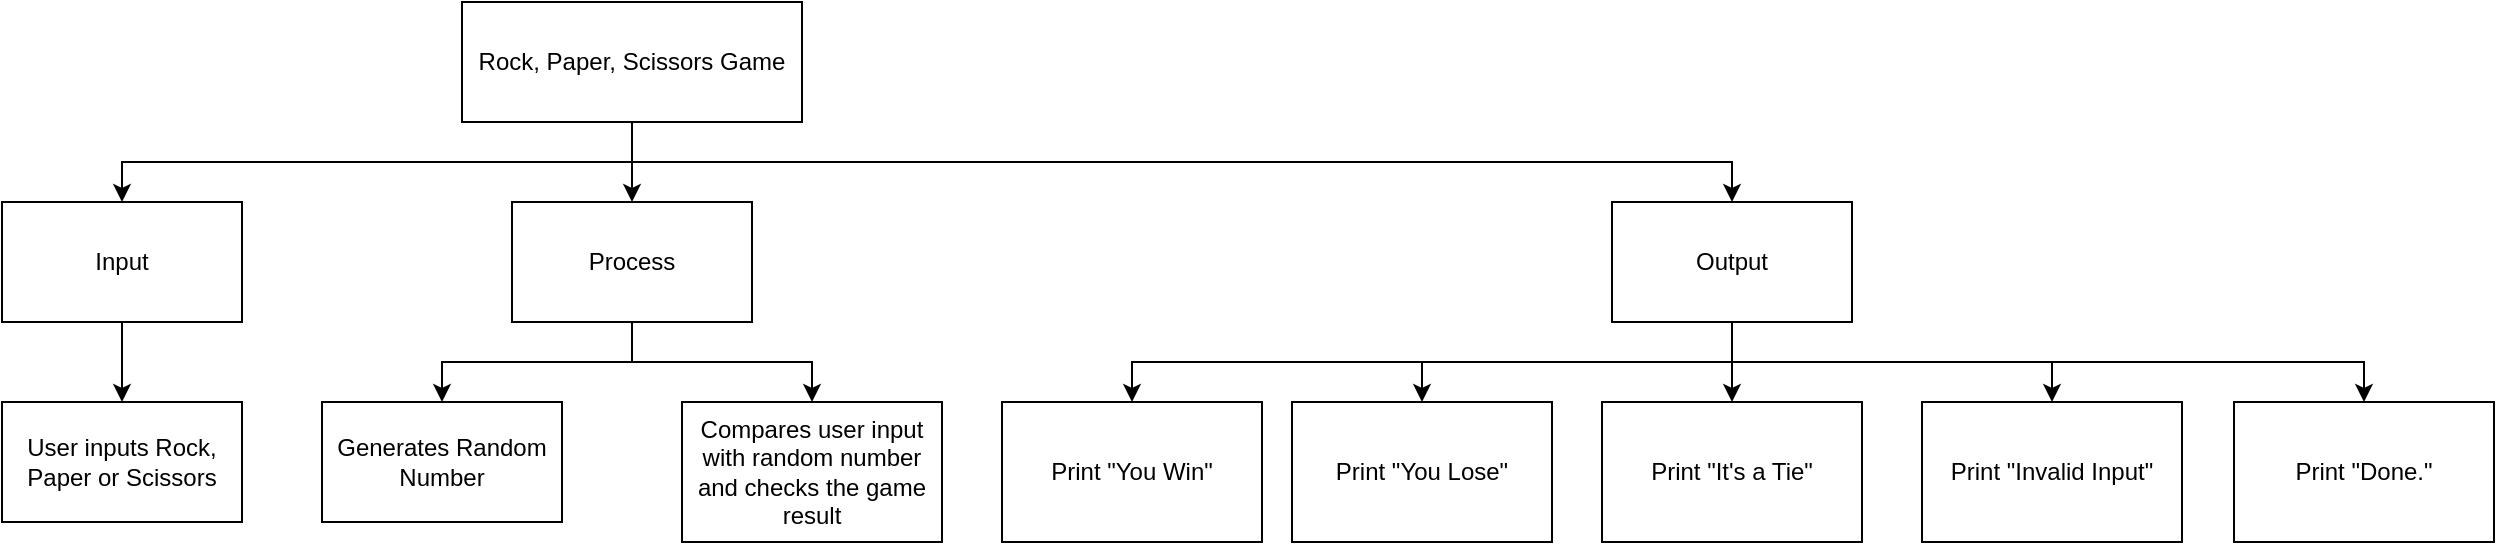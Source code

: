 <mxfile>
    <diagram id="X57YnfuRQmc_oqfZ5gvb" name="Page-1">
        <mxGraphModel dx="736" dy="560" grid="1" gridSize="10" guides="1" tooltips="1" connect="1" arrows="1" fold="1" page="1" pageScale="1" pageWidth="827" pageHeight="1169" math="0" shadow="0">
            <root>
                <mxCell id="0"/>
                <mxCell id="1" parent="0"/>
                <mxCell id="6" style="edgeStyle=elbowEdgeStyle;html=1;entryX=0.5;entryY=0;entryDx=0;entryDy=0;elbow=vertical;rounded=0;" edge="1" parent="1" source="2" target="3">
                    <mxGeometry relative="1" as="geometry"/>
                </mxCell>
                <mxCell id="7" style="edgeStyle=elbowEdgeStyle;rounded=0;elbow=vertical;html=1;" edge="1" parent="1" source="2" target="4">
                    <mxGeometry relative="1" as="geometry"/>
                </mxCell>
                <mxCell id="8" style="edgeStyle=elbowEdgeStyle;rounded=0;elbow=vertical;html=1;entryX=0.5;entryY=0;entryDx=0;entryDy=0;" edge="1" parent="1" source="2" target="5">
                    <mxGeometry relative="1" as="geometry"/>
                </mxCell>
                <mxCell id="2" value="Rock, Paper, Scissors Game" style="rounded=0;whiteSpace=wrap;html=1;" vertex="1" parent="1">
                    <mxGeometry x="290" y="100" width="170" height="60" as="geometry"/>
                </mxCell>
                <mxCell id="10" style="edgeStyle=elbowEdgeStyle;rounded=0;elbow=vertical;html=1;" edge="1" parent="1" source="3" target="9">
                    <mxGeometry relative="1" as="geometry"/>
                </mxCell>
                <mxCell id="3" value="Input" style="rounded=0;whiteSpace=wrap;html=1;" vertex="1" parent="1">
                    <mxGeometry x="60" y="200" width="120" height="60" as="geometry"/>
                </mxCell>
                <mxCell id="12" style="edgeStyle=elbowEdgeStyle;rounded=0;elbow=vertical;html=1;entryX=0.5;entryY=0;entryDx=0;entryDy=0;" edge="1" parent="1" source="4" target="11">
                    <mxGeometry relative="1" as="geometry"/>
                </mxCell>
                <mxCell id="14" style="edgeStyle=elbowEdgeStyle;rounded=0;elbow=vertical;html=1;entryX=0.5;entryY=0;entryDx=0;entryDy=0;" edge="1" parent="1" source="4" target="13">
                    <mxGeometry relative="1" as="geometry"/>
                </mxCell>
                <mxCell id="4" value="Process" style="rounded=0;whiteSpace=wrap;html=1;" vertex="1" parent="1">
                    <mxGeometry x="315" y="200" width="120" height="60" as="geometry"/>
                </mxCell>
                <mxCell id="16" style="edgeStyle=elbowEdgeStyle;rounded=0;elbow=vertical;html=1;" edge="1" parent="1" source="5" target="15">
                    <mxGeometry relative="1" as="geometry"/>
                </mxCell>
                <mxCell id="18" style="edgeStyle=elbowEdgeStyle;rounded=0;elbow=vertical;html=1;entryX=0.5;entryY=0;entryDx=0;entryDy=0;" edge="1" parent="1" source="5" target="17">
                    <mxGeometry relative="1" as="geometry"/>
                </mxCell>
                <mxCell id="20" style="edgeStyle=elbowEdgeStyle;rounded=0;elbow=vertical;html=1;" edge="1" parent="1" source="5" target="19">
                    <mxGeometry relative="1" as="geometry"/>
                </mxCell>
                <mxCell id="22" style="edgeStyle=elbowEdgeStyle;rounded=0;elbow=vertical;html=1;entryX=0.5;entryY=0;entryDx=0;entryDy=0;" edge="1" parent="1" source="5" target="21">
                    <mxGeometry relative="1" as="geometry"/>
                </mxCell>
                <mxCell id="24" style="edgeStyle=elbowEdgeStyle;rounded=0;elbow=vertical;html=1;" edge="1" parent="1" source="5" target="23">
                    <mxGeometry relative="1" as="geometry"/>
                </mxCell>
                <mxCell id="5" value="Output" style="rounded=0;whiteSpace=wrap;html=1;" vertex="1" parent="1">
                    <mxGeometry x="865" y="200" width="120" height="60" as="geometry"/>
                </mxCell>
                <mxCell id="9" value="User inputs Rock, Paper or Scissors" style="rounded=0;whiteSpace=wrap;html=1;" vertex="1" parent="1">
                    <mxGeometry x="60" y="300" width="120" height="60" as="geometry"/>
                </mxCell>
                <mxCell id="11" value="Generates Random Number" style="rounded=0;whiteSpace=wrap;html=1;" vertex="1" parent="1">
                    <mxGeometry x="220" y="300" width="120" height="60" as="geometry"/>
                </mxCell>
                <mxCell id="13" value="Compares user input with random number and checks the game result" style="rounded=0;whiteSpace=wrap;html=1;" vertex="1" parent="1">
                    <mxGeometry x="400" y="300" width="130" height="70" as="geometry"/>
                </mxCell>
                <mxCell id="15" value="Print &quot;You Win&quot;" style="rounded=0;whiteSpace=wrap;html=1;" vertex="1" parent="1">
                    <mxGeometry x="560" y="300" width="130" height="70" as="geometry"/>
                </mxCell>
                <mxCell id="17" value="Print &quot;You Lose&quot;" style="rounded=0;whiteSpace=wrap;html=1;" vertex="1" parent="1">
                    <mxGeometry x="705" y="300" width="130" height="70" as="geometry"/>
                </mxCell>
                <mxCell id="19" value="Print &quot;It's a Tie&quot;" style="rounded=0;whiteSpace=wrap;html=1;" vertex="1" parent="1">
                    <mxGeometry x="860" y="300" width="130" height="70" as="geometry"/>
                </mxCell>
                <mxCell id="21" value="Print &quot;Invalid Input&quot;" style="rounded=0;whiteSpace=wrap;html=1;" vertex="1" parent="1">
                    <mxGeometry x="1020" y="300" width="130" height="70" as="geometry"/>
                </mxCell>
                <mxCell id="23" value="Print &quot;Done.&quot;" style="rounded=0;whiteSpace=wrap;html=1;" vertex="1" parent="1">
                    <mxGeometry x="1176" y="300" width="130" height="70" as="geometry"/>
                </mxCell>
            </root>
        </mxGraphModel>
    </diagram>
</mxfile>
